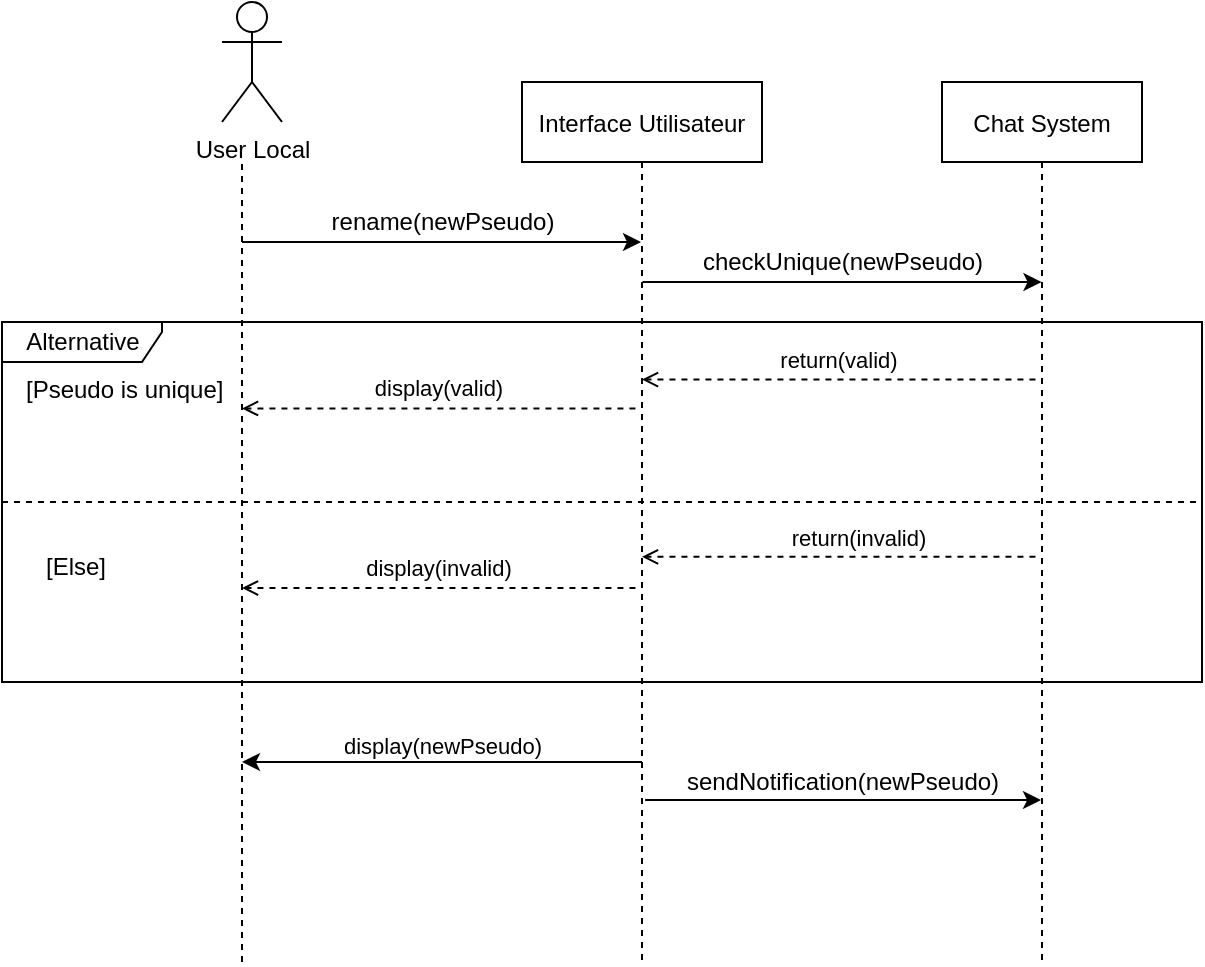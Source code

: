 <mxfile version="15.7.0" type="github">
  <diagram id="kgpKYQtTHZ0yAKxKKP6v" name="Page-1">
    <mxGraphModel dx="1038" dy="538" grid="1" gridSize="10" guides="1" tooltips="1" connect="1" arrows="1" fold="1" page="1" pageScale="1" pageWidth="850" pageHeight="1100" math="0" shadow="0">
      <root>
        <mxCell id="0" />
        <mxCell id="1" parent="0" />
        <mxCell id="3nuBFxr9cyL0pnOWT2aG-1" value="Interface Utilisateur" style="shape=umlLifeline;perimeter=lifelinePerimeter;container=1;collapsible=0;recursiveResize=0;rounded=0;shadow=0;strokeWidth=1;" parent="1" vertex="1">
          <mxGeometry x="340" y="80" width="120" height="440" as="geometry" />
        </mxCell>
        <mxCell id="3nuBFxr9cyL0pnOWT2aG-5" value="Chat System" style="shape=umlLifeline;perimeter=lifelinePerimeter;container=1;collapsible=0;recursiveResize=0;rounded=0;shadow=0;strokeWidth=1;" parent="1" vertex="1">
          <mxGeometry x="550" y="80" width="100" height="440" as="geometry" />
        </mxCell>
        <mxCell id="4t51wZ5_S1L5AYQhhtwo-6" value="checkUnique(newPseudo)" style="text;html=1;align=center;verticalAlign=middle;resizable=0;points=[];autosize=1;strokeColor=none;fillColor=none;" vertex="1" parent="3nuBFxr9cyL0pnOWT2aG-5">
          <mxGeometry x="-130" y="80" width="160" height="20" as="geometry" />
        </mxCell>
        <mxCell id="4t51wZ5_S1L5AYQhhtwo-1" value="User Local" style="shape=umlActor;verticalLabelPosition=bottom;verticalAlign=top;html=1;" vertex="1" parent="1">
          <mxGeometry x="190" y="40" width="30" height="60" as="geometry" />
        </mxCell>
        <mxCell id="4t51wZ5_S1L5AYQhhtwo-2" value="" style="endArrow=none;dashed=1;html=1;rounded=0;" edge="1" parent="1">
          <mxGeometry width="50" height="50" relative="1" as="geometry">
            <mxPoint x="200" y="520" as="sourcePoint" />
            <mxPoint x="200" y="120" as="targetPoint" />
          </mxGeometry>
        </mxCell>
        <mxCell id="4t51wZ5_S1L5AYQhhtwo-3" value="" style="endArrow=classic;html=1;rounded=0;" edge="1" parent="1" target="3nuBFxr9cyL0pnOWT2aG-1">
          <mxGeometry width="50" height="50" relative="1" as="geometry">
            <mxPoint x="200" y="160" as="sourcePoint" />
            <mxPoint x="280" y="140" as="targetPoint" />
          </mxGeometry>
        </mxCell>
        <mxCell id="4t51wZ5_S1L5AYQhhtwo-4" value="rename(newPseudo)" style="text;html=1;align=center;verticalAlign=middle;resizable=0;points=[];autosize=1;strokeColor=none;fillColor=none;" vertex="1" parent="1">
          <mxGeometry x="235" y="140" width="130" height="20" as="geometry" />
        </mxCell>
        <mxCell id="4t51wZ5_S1L5AYQhhtwo-8" value="Alternative" style="shape=umlFrame;tabWidth=110;tabHeight=30;tabPosition=left;html=1;boundedLbl=1;labelInHeader=1;width=80;height=20;" vertex="1" parent="1">
          <mxGeometry x="80" y="200" width="600" height="180" as="geometry" />
        </mxCell>
        <mxCell id="4t51wZ5_S1L5AYQhhtwo-9" value="[Pseudo is unique]" style="text" vertex="1" parent="4t51wZ5_S1L5AYQhhtwo-8">
          <mxGeometry width="100" height="20" relative="1" as="geometry">
            <mxPoint x="10" y="20" as="offset" />
          </mxGeometry>
        </mxCell>
        <mxCell id="4t51wZ5_S1L5AYQhhtwo-10" value="[Else]" style="line;strokeWidth=1;dashed=1;labelPosition=center;verticalLabelPosition=bottom;align=left;verticalAlign=top;spacingLeft=20;spacingTop=15;" vertex="1" parent="4t51wZ5_S1L5AYQhhtwo-8">
          <mxGeometry y="86.4" width="600" height="7.2" as="geometry" />
        </mxCell>
        <mxCell id="4t51wZ5_S1L5AYQhhtwo-11" value="" style="html=1;verticalAlign=bottom;labelBackgroundColor=none;endArrow=open;endFill=0;dashed=1;rounded=0;" edge="1" parent="4t51wZ5_S1L5AYQhhtwo-8">
          <mxGeometry width="160" relative="1" as="geometry">
            <mxPoint x="516.725" y="28.8" as="sourcePoint" />
            <mxPoint x="320.004" y="28.8" as="targetPoint" />
            <Array as="points">
              <mxPoint x="433.119" y="28.8" />
            </Array>
          </mxGeometry>
        </mxCell>
        <mxCell id="4t51wZ5_S1L5AYQhhtwo-12" value="return(valid)" style="edgeLabel;html=1;align=center;verticalAlign=middle;resizable=0;points=[];" vertex="1" connectable="0" parent="4t51wZ5_S1L5AYQhhtwo-11">
          <mxGeometry x="0.012" y="-2" relative="1" as="geometry">
            <mxPoint x="1" y="-8" as="offset" />
          </mxGeometry>
        </mxCell>
        <mxCell id="4t51wZ5_S1L5AYQhhtwo-13" value="" style="html=1;verticalAlign=bottom;labelBackgroundColor=none;endArrow=open;endFill=0;dashed=1;rounded=0;" edge="1" parent="4t51wZ5_S1L5AYQhhtwo-8">
          <mxGeometry width="160" relative="1" as="geometry">
            <mxPoint x="316.724" y="43.2" as="sourcePoint" />
            <mxPoint x="120.003" y="43.2" as="targetPoint" />
            <Array as="points">
              <mxPoint x="233.118" y="43.2" />
            </Array>
          </mxGeometry>
        </mxCell>
        <mxCell id="4t51wZ5_S1L5AYQhhtwo-14" value="display(valid)" style="edgeLabel;html=1;align=center;verticalAlign=middle;resizable=0;points=[];" vertex="1" connectable="0" parent="4t51wZ5_S1L5AYQhhtwo-13">
          <mxGeometry x="0.012" y="-2" relative="1" as="geometry">
            <mxPoint x="1" y="-8" as="offset" />
          </mxGeometry>
        </mxCell>
        <mxCell id="4t51wZ5_S1L5AYQhhtwo-15" value="" style="html=1;verticalAlign=bottom;labelBackgroundColor=none;endArrow=open;endFill=0;dashed=1;rounded=0;" edge="1" parent="4t51wZ5_S1L5AYQhhtwo-8">
          <mxGeometry width="160" relative="1" as="geometry">
            <mxPoint x="516.725" y="117.391" as="sourcePoint" />
            <mxPoint x="320.004" y="117.391" as="targetPoint" />
            <Array as="points">
              <mxPoint x="433.119" y="117.391" />
            </Array>
          </mxGeometry>
        </mxCell>
        <mxCell id="4t51wZ5_S1L5AYQhhtwo-16" value="return(invalid)" style="edgeLabel;html=1;align=center;verticalAlign=middle;resizable=0;points=[];" vertex="1" connectable="0" parent="4t51wZ5_S1L5AYQhhtwo-15">
          <mxGeometry x="0.012" y="-2" relative="1" as="geometry">
            <mxPoint x="11" y="-8" as="offset" />
          </mxGeometry>
        </mxCell>
        <mxCell id="4t51wZ5_S1L5AYQhhtwo-17" value="" style="html=1;verticalAlign=bottom;labelBackgroundColor=none;endArrow=open;endFill=0;dashed=1;rounded=0;" edge="1" parent="4t51wZ5_S1L5AYQhhtwo-8">
          <mxGeometry width="160" relative="1" as="geometry">
            <mxPoint x="316.724" y="133.043" as="sourcePoint" />
            <mxPoint x="120.003" y="133.043" as="targetPoint" />
            <Array as="points">
              <mxPoint x="233.118" y="133.043" />
            </Array>
          </mxGeometry>
        </mxCell>
        <mxCell id="4t51wZ5_S1L5AYQhhtwo-18" value="display(invalid)" style="edgeLabel;html=1;align=center;verticalAlign=middle;resizable=0;points=[];" vertex="1" connectable="0" parent="4t51wZ5_S1L5AYQhhtwo-17">
          <mxGeometry x="0.012" y="-2" relative="1" as="geometry">
            <mxPoint x="1" y="-8" as="offset" />
          </mxGeometry>
        </mxCell>
        <mxCell id="4t51wZ5_S1L5AYQhhtwo-5" value="" style="endArrow=classic;html=1;rounded=0;" edge="1" parent="1">
          <mxGeometry width="50" height="50" relative="1" as="geometry">
            <mxPoint x="400.25" y="180" as="sourcePoint" />
            <mxPoint x="599.75" y="180" as="targetPoint" />
          </mxGeometry>
        </mxCell>
        <mxCell id="4t51wZ5_S1L5AYQhhtwo-19" value="" style="endArrow=classic;html=1;rounded=0;" edge="1" parent="1">
          <mxGeometry width="50" height="50" relative="1" as="geometry">
            <mxPoint x="400" y="420" as="sourcePoint" />
            <mxPoint x="200" y="420" as="targetPoint" />
          </mxGeometry>
        </mxCell>
        <mxCell id="4t51wZ5_S1L5AYQhhtwo-20" value="display(newPseudo)" style="edgeLabel;html=1;align=center;verticalAlign=middle;resizable=0;points=[];" vertex="1" connectable="0" parent="4t51wZ5_S1L5AYQhhtwo-19">
          <mxGeometry x="0.112" y="-8" relative="1" as="geometry">
            <mxPoint x="11" as="offset" />
          </mxGeometry>
        </mxCell>
        <mxCell id="4t51wZ5_S1L5AYQhhtwo-22" value="" style="endArrow=classic;html=1;rounded=0;exitX=0.513;exitY=0.816;exitDx=0;exitDy=0;exitPerimeter=0;" edge="1" parent="1" source="3nuBFxr9cyL0pnOWT2aG-1" target="3nuBFxr9cyL0pnOWT2aG-5">
          <mxGeometry width="50" height="50" relative="1" as="geometry">
            <mxPoint x="420" y="480" as="sourcePoint" />
            <mxPoint x="470" y="430" as="targetPoint" />
          </mxGeometry>
        </mxCell>
        <mxCell id="4t51wZ5_S1L5AYQhhtwo-23" value="sendNotification(newPseudo)" style="text;html=1;align=center;verticalAlign=middle;resizable=0;points=[];autosize=1;strokeColor=none;fillColor=none;" vertex="1" parent="1">
          <mxGeometry x="415" y="420" width="170" height="20" as="geometry" />
        </mxCell>
      </root>
    </mxGraphModel>
  </diagram>
</mxfile>
